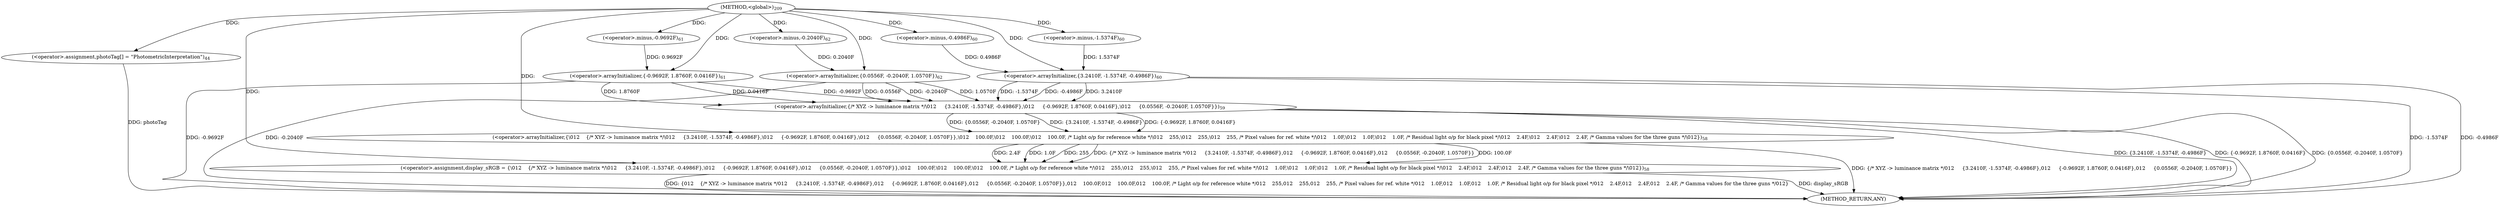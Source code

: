 digraph "&lt;global&gt;" {  
"45534" [label = <(METHOD,&lt;global&gt;)<SUB>209</SUB>> ]
"63447" [label = <(METHOD_RETURN,ANY)> ]
"45581" [label = <(&lt;operator&gt;.assignment,photoTag[] = &quot;PhotometricInterpretation&quot;)<SUB>44</SUB>> ]
"45585" [label = <(&lt;operator&gt;.assignment,display_sRGB = {\012    {/* XYZ -&gt; luminance matrix */\012     {3.2410F, -1.5374F, -0.4986F},\012     {-0.9692F, 1.8760F, 0.0416F},\012     {0.0556F, -0.2040F, 1.0570F}},\012    100.0F,\012    100.0F,\012    100.0F, /* Light o/p for reference white */\012    255,\012    255,\012    255, /* Pixel values for ref. white */\012    1.0F,\012    1.0F,\012    1.0F, /* Residual light o/p for black pixel */\012    2.4F,\012    2.4F,\012    2.4F, /* Gamma values for the three guns */\012})<SUB>58</SUB>> ]
"45587" [label = <(&lt;operator&gt;.arrayInitializer,{\012    {/* XYZ -&gt; luminance matrix */\012     {3.2410F, -1.5374F, -0.4986F},\012     {-0.9692F, 1.8760F, 0.0416F},\012     {0.0556F, -0.2040F, 1.0570F}},\012    100.0F,\012    100.0F,\012    100.0F, /* Light o/p for reference white */\012    255,\012    255,\012    255, /* Pixel values for ref. white */\012    1.0F,\012    1.0F,\012    1.0F, /* Residual light o/p for black pixel */\012    2.4F,\012    2.4F,\012    2.4F, /* Gamma values for the three guns */\012})<SUB>58</SUB>> ]
"45588" [label = <(&lt;operator&gt;.arrayInitializer,{/* XYZ -&gt; luminance matrix */\012     {3.2410F, -1.5374F, -0.4986F},\012     {-0.9692F, 1.8760F, 0.0416F},\012     {0.0556F, -0.2040F, 1.0570F}})<SUB>59</SUB>> ]
"45589" [label = <(&lt;operator&gt;.arrayInitializer,{3.2410F, -1.5374F, -0.4986F})<SUB>60</SUB>> ]
"45595" [label = <(&lt;operator&gt;.arrayInitializer,{-0.9692F, 1.8760F, 0.0416F})<SUB>61</SUB>> ]
"45600" [label = <(&lt;operator&gt;.arrayInitializer,{0.0556F, -0.2040F, 1.0570F})<SUB>62</SUB>> ]
"45591" [label = <(&lt;operator&gt;.minus,-1.5374F)<SUB>60</SUB>> ]
"45593" [label = <(&lt;operator&gt;.minus,-0.4986F)<SUB>60</SUB>> ]
"45596" [label = <(&lt;operator&gt;.minus,-0.9692F)<SUB>61</SUB>> ]
"45602" [label = <(&lt;operator&gt;.minus,-0.2040F)<SUB>62</SUB>> ]
  "45581" -> "63447"  [ label = "DDG: photoTag"] 
  "45585" -> "63447"  [ label = "DDG: display_sRGB"] 
  "45589" -> "63447"  [ label = "DDG: -1.5374F"] 
  "45589" -> "63447"  [ label = "DDG: -0.4986F"] 
  "45588" -> "63447"  [ label = "DDG: {3.2410F, -1.5374F, -0.4986F}"] 
  "45595" -> "63447"  [ label = "DDG: -0.9692F"] 
  "45588" -> "63447"  [ label = "DDG: {-0.9692F, 1.8760F, 0.0416F}"] 
  "45600" -> "63447"  [ label = "DDG: -0.2040F"] 
  "45588" -> "63447"  [ label = "DDG: {0.0556F, -0.2040F, 1.0570F}"] 
  "45587" -> "63447"  [ label = "DDG: {/* XYZ -&gt; luminance matrix */\012     {3.2410F, -1.5374F, -0.4986F},\012     {-0.9692F, 1.8760F, 0.0416F},\012     {0.0556F, -0.2040F, 1.0570F}}"] 
  "45585" -> "63447"  [ label = "DDG: {\012    {/* XYZ -&gt; luminance matrix */\012     {3.2410F, -1.5374F, -0.4986F},\012     {-0.9692F, 1.8760F, 0.0416F},\012     {0.0556F, -0.2040F, 1.0570F}},\012    100.0F,\012    100.0F,\012    100.0F, /* Light o/p for reference white */\012    255,\012    255,\012    255, /* Pixel values for ref. white */\012    1.0F,\012    1.0F,\012    1.0F, /* Residual light o/p for black pixel */\012    2.4F,\012    2.4F,\012    2.4F, /* Gamma values for the three guns */\012}"] 
  "45534" -> "45581"  [ label = "DDG: "] 
  "45587" -> "45585"  [ label = "DDG: 100.0F"] 
  "45587" -> "45585"  [ label = "DDG: 2.4F"] 
  "45587" -> "45585"  [ label = "DDG: 1.0F"] 
  "45587" -> "45585"  [ label = "DDG: 255"] 
  "45587" -> "45585"  [ label = "DDG: {/* XYZ -&gt; luminance matrix */\012     {3.2410F, -1.5374F, -0.4986F},\012     {-0.9692F, 1.8760F, 0.0416F},\012     {0.0556F, -0.2040F, 1.0570F}}"] 
  "45534" -> "45585"  [ label = "DDG: "] 
  "45588" -> "45587"  [ label = "DDG: {3.2410F, -1.5374F, -0.4986F}"] 
  "45588" -> "45587"  [ label = "DDG: {-0.9692F, 1.8760F, 0.0416F}"] 
  "45588" -> "45587"  [ label = "DDG: {0.0556F, -0.2040F, 1.0570F}"] 
  "45534" -> "45587"  [ label = "DDG: "] 
  "45589" -> "45588"  [ label = "DDG: 3.2410F"] 
  "45589" -> "45588"  [ label = "DDG: -1.5374F"] 
  "45589" -> "45588"  [ label = "DDG: -0.4986F"] 
  "45595" -> "45588"  [ label = "DDG: -0.9692F"] 
  "45595" -> "45588"  [ label = "DDG: 1.8760F"] 
  "45595" -> "45588"  [ label = "DDG: 0.0416F"] 
  "45600" -> "45588"  [ label = "DDG: 0.0556F"] 
  "45600" -> "45588"  [ label = "DDG: -0.2040F"] 
  "45600" -> "45588"  [ label = "DDG: 1.0570F"] 
  "45534" -> "45589"  [ label = "DDG: "] 
  "45591" -> "45589"  [ label = "DDG: 1.5374F"] 
  "45593" -> "45589"  [ label = "DDG: 0.4986F"] 
  "45596" -> "45595"  [ label = "DDG: 0.9692F"] 
  "45534" -> "45595"  [ label = "DDG: "] 
  "45534" -> "45600"  [ label = "DDG: "] 
  "45602" -> "45600"  [ label = "DDG: 0.2040F"] 
  "45534" -> "45591"  [ label = "DDG: "] 
  "45534" -> "45593"  [ label = "DDG: "] 
  "45534" -> "45596"  [ label = "DDG: "] 
  "45534" -> "45602"  [ label = "DDG: "] 
}
